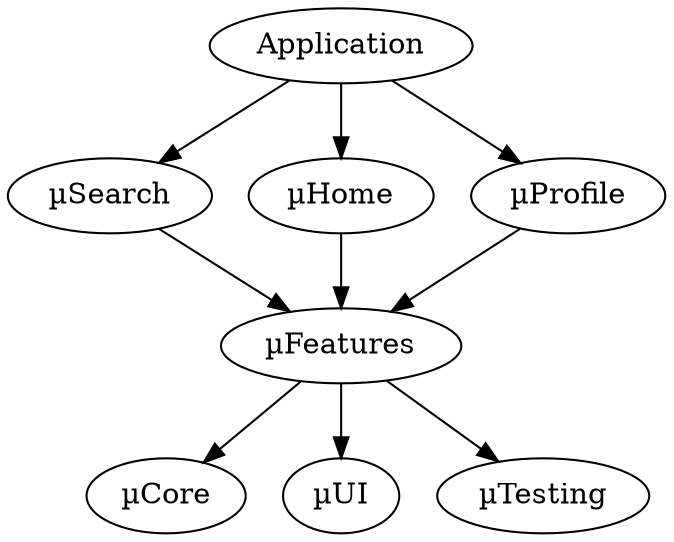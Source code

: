 digraph {
Application;
µSearch;
µHome;
µProfile;
µFeatures;
µCore;
µUI;
µTesting;
Application -> µSearch;
Application -> µHome;
Application -> µProfile;
µSearch -> µFeatures;
µHome -> µFeatures;
µProfile -> µFeatures;
µFeatures -> µCore;
µFeatures -> µUI;
µFeatures -> µTesting;
}